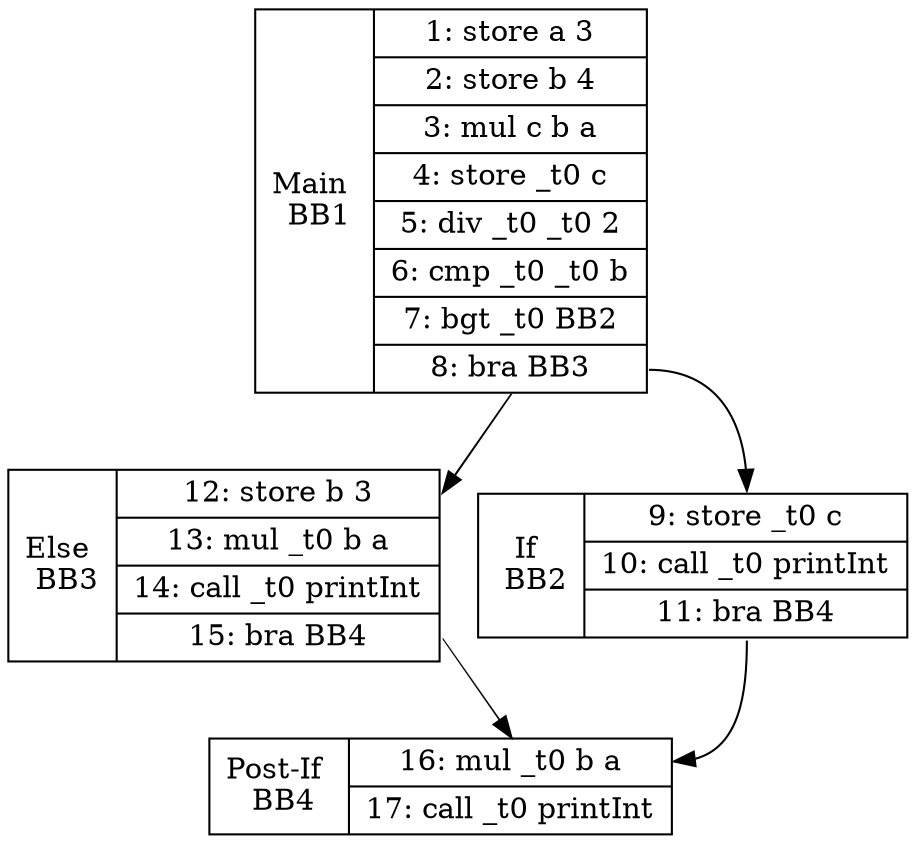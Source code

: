 digraph G {
bb1 [shape=record, label="<B> Main \n BB1 | {<entry>
	1: store a 3
|	2: store b 4
|	3: mul c b a
|	4: store _t0 c
|	5: div _t0 _t0 2
|	6: cmp _t0 _t0 b
|	7: bgt _t0 BB2
|<exit>	8: bra BB3
}"];
bb1:exit -> bb3:entry
bb1:exit -> bb2:entry
bb3 [shape=record, label="<B> Else \n BB3 | {<entry>
	12: store b 3
|	13: mul _t0 b a
|	14: call _t0 printInt
|<exit>	15: bra BB4
}"];
bb3:exit -> bb4:entry
bb2 [shape=record, label="<B> If \n BB2 | {<entry>
	9: store _t0 c
|	10: call _t0 printInt
|<exit>	11: bra BB4
}"];
bb2:exit -> bb4:entry
bb4 [shape=record, label="<B> Post-If \n BB4 | {<entry>
	16: mul _t0 b a
|<exit>	17: call _t0 printInt
}"];
}

